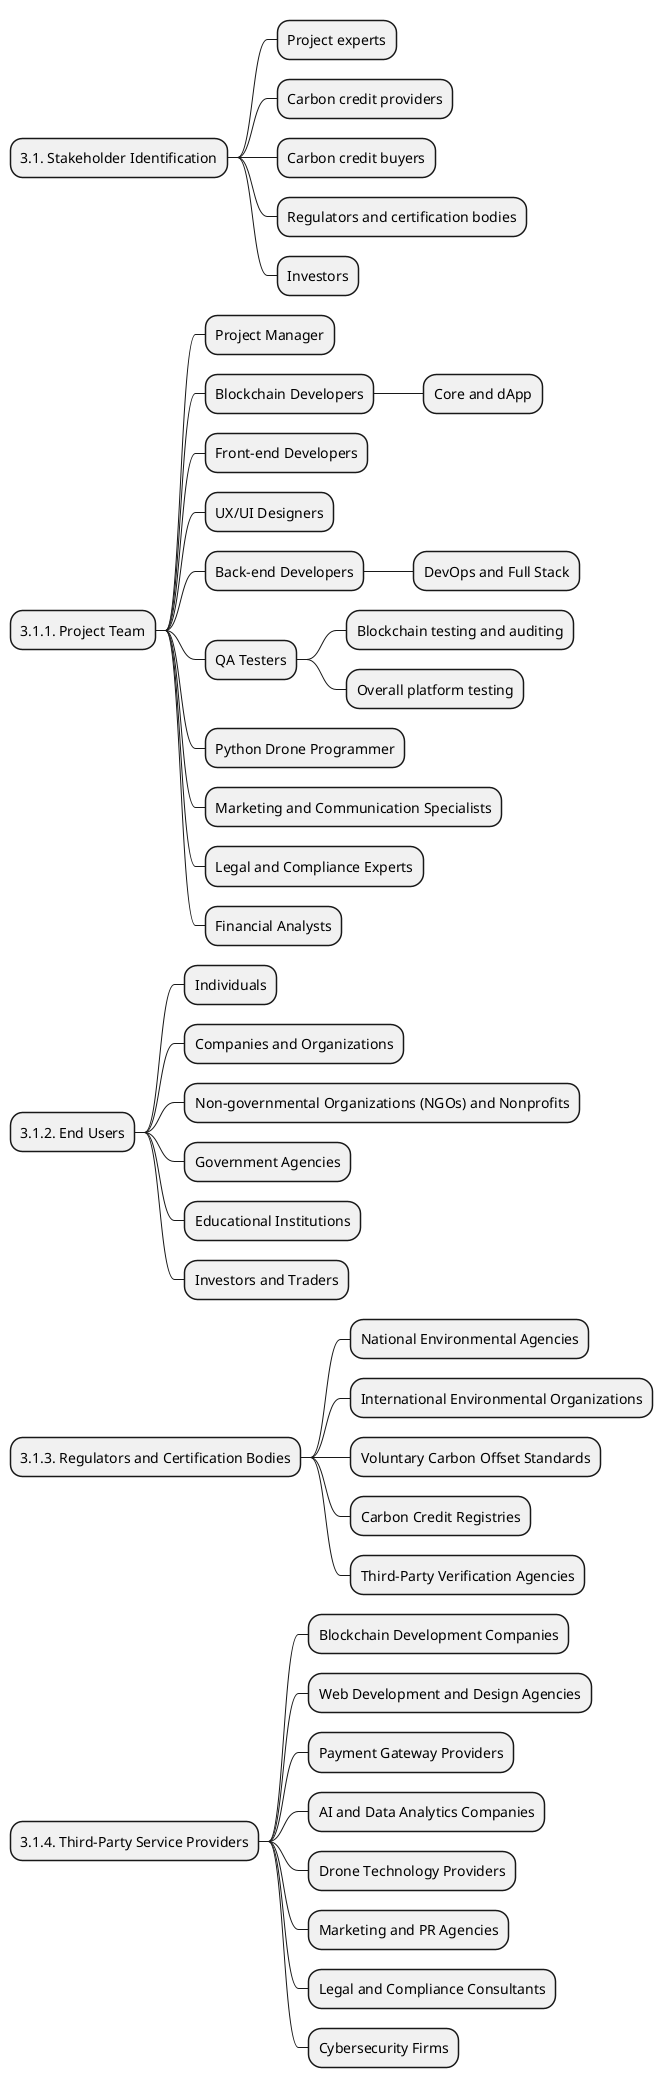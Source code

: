 @startmindmap x
* 3.1. Stakeholder Identification
** Project experts
** Carbon credit providers
** Carbon credit buyers
** Regulators and certification bodies
** Investors

* 3.1.1. Project Team
** Project Manager
** Blockchain Developers
*** Core and dApp
** Front-end Developers
** UX/UI Designers
** Back-end Developers
*** DevOps and Full Stack
** QA Testers
*** Blockchain testing and auditing
*** Overall platform testing
** Python Drone Programmer
** Marketing and Communication Specialists
** Legal and Compliance Experts
** Financial Analysts

* 3.1.2. End Users
** Individuals
** Companies and Organizations
** Non-governmental Organizations (NGOs) and Nonprofits
** Government Agencies
** Educational Institutions
** Investors and Traders

* 3.1.3. Regulators and Certification Bodies
** National Environmental Agencies
** International Environmental Organizations
** Voluntary Carbon Offset Standards
** Carbon Credit Registries
** Third-Party Verification Agencies

* 3.1.4. Third-Party Service Providers
** Blockchain Development Companies
** Web Development and Design Agencies
** Payment Gateway Providers
** AI and Data Analytics Companies
** Drone Technology Providers
** Marketing and PR Agencies
** Legal and Compliance Consultants
** Cybersecurity Firms
@endmindmap
